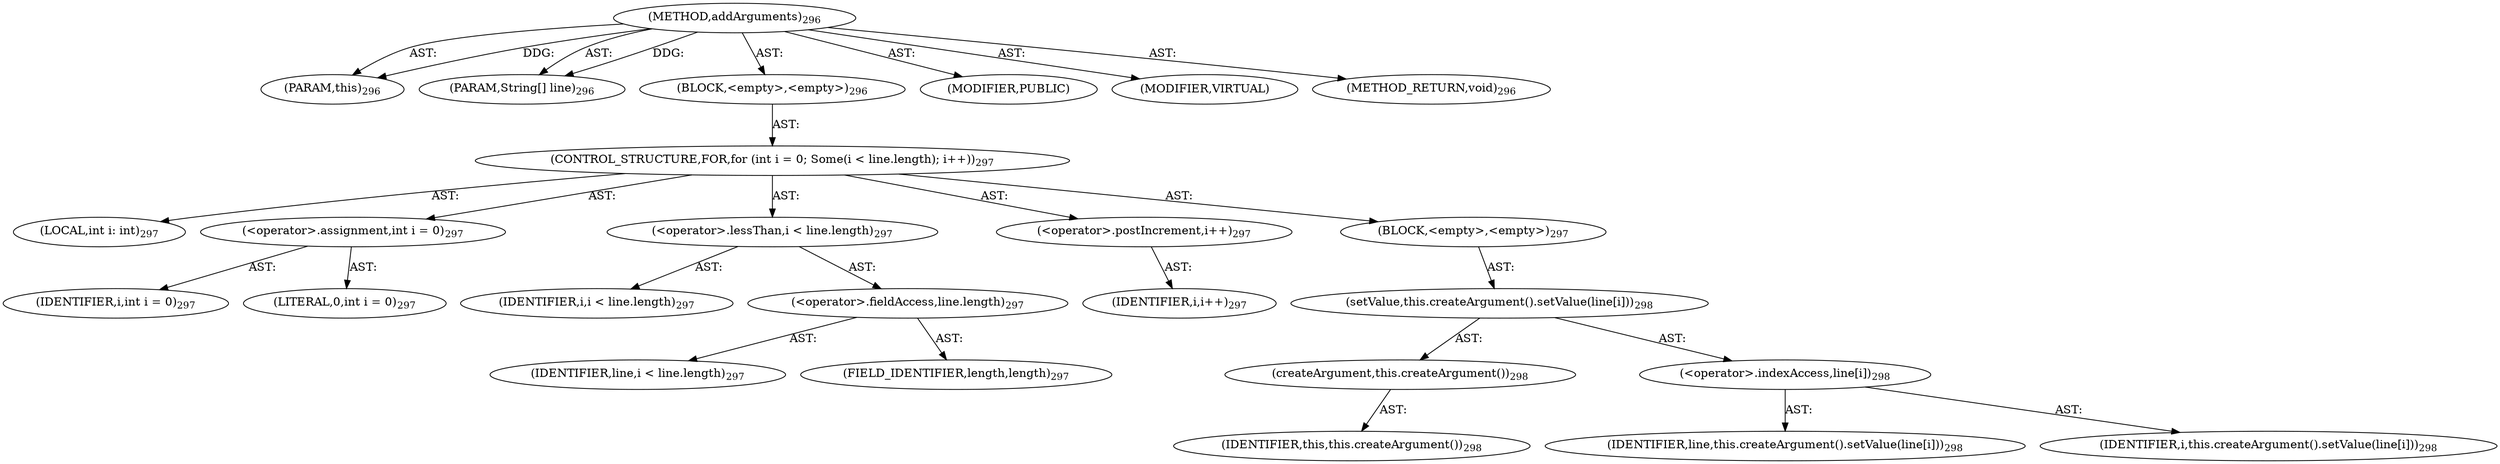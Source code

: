 digraph "addArguments" {  
"111669149711" [label = <(METHOD,addArguments)<SUB>296</SUB>> ]
"115964116997" [label = <(PARAM,this)<SUB>296</SUB>> ]
"115964117025" [label = <(PARAM,String[] line)<SUB>296</SUB>> ]
"25769803799" [label = <(BLOCK,&lt;empty&gt;,&lt;empty&gt;)<SUB>296</SUB>> ]
"47244640264" [label = <(CONTROL_STRUCTURE,FOR,for (int i = 0; Some(i &lt; line.length); i++))<SUB>297</SUB>> ]
"94489280518" [label = <(LOCAL,int i: int)<SUB>297</SUB>> ]
"30064771177" [label = <(&lt;operator&gt;.assignment,int i = 0)<SUB>297</SUB>> ]
"68719476816" [label = <(IDENTIFIER,i,int i = 0)<SUB>297</SUB>> ]
"90194313235" [label = <(LITERAL,0,int i = 0)<SUB>297</SUB>> ]
"30064771178" [label = <(&lt;operator&gt;.lessThan,i &lt; line.length)<SUB>297</SUB>> ]
"68719476817" [label = <(IDENTIFIER,i,i &lt; line.length)<SUB>297</SUB>> ]
"30064771179" [label = <(&lt;operator&gt;.fieldAccess,line.length)<SUB>297</SUB>> ]
"68719476818" [label = <(IDENTIFIER,line,i &lt; line.length)<SUB>297</SUB>> ]
"55834574881" [label = <(FIELD_IDENTIFIER,length,length)<SUB>297</SUB>> ]
"30064771180" [label = <(&lt;operator&gt;.postIncrement,i++)<SUB>297</SUB>> ]
"68719476819" [label = <(IDENTIFIER,i,i++)<SUB>297</SUB>> ]
"25769803800" [label = <(BLOCK,&lt;empty&gt;,&lt;empty&gt;)<SUB>297</SUB>> ]
"30064771181" [label = <(setValue,this.createArgument().setValue(line[i]))<SUB>298</SUB>> ]
"30064771182" [label = <(createArgument,this.createArgument())<SUB>298</SUB>> ]
"68719476742" [label = <(IDENTIFIER,this,this.createArgument())<SUB>298</SUB>> ]
"30064771183" [label = <(&lt;operator&gt;.indexAccess,line[i])<SUB>298</SUB>> ]
"68719476820" [label = <(IDENTIFIER,line,this.createArgument().setValue(line[i]))<SUB>298</SUB>> ]
"68719476821" [label = <(IDENTIFIER,i,this.createArgument().setValue(line[i]))<SUB>298</SUB>> ]
"133143986214" [label = <(MODIFIER,PUBLIC)> ]
"133143986215" [label = <(MODIFIER,VIRTUAL)> ]
"128849018895" [label = <(METHOD_RETURN,void)<SUB>296</SUB>> ]
  "111669149711" -> "115964116997"  [ label = "AST: "] 
  "111669149711" -> "115964117025"  [ label = "AST: "] 
  "111669149711" -> "25769803799"  [ label = "AST: "] 
  "111669149711" -> "133143986214"  [ label = "AST: "] 
  "111669149711" -> "133143986215"  [ label = "AST: "] 
  "111669149711" -> "128849018895"  [ label = "AST: "] 
  "25769803799" -> "47244640264"  [ label = "AST: "] 
  "47244640264" -> "94489280518"  [ label = "AST: "] 
  "47244640264" -> "30064771177"  [ label = "AST: "] 
  "47244640264" -> "30064771178"  [ label = "AST: "] 
  "47244640264" -> "30064771180"  [ label = "AST: "] 
  "47244640264" -> "25769803800"  [ label = "AST: "] 
  "30064771177" -> "68719476816"  [ label = "AST: "] 
  "30064771177" -> "90194313235"  [ label = "AST: "] 
  "30064771178" -> "68719476817"  [ label = "AST: "] 
  "30064771178" -> "30064771179"  [ label = "AST: "] 
  "30064771179" -> "68719476818"  [ label = "AST: "] 
  "30064771179" -> "55834574881"  [ label = "AST: "] 
  "30064771180" -> "68719476819"  [ label = "AST: "] 
  "25769803800" -> "30064771181"  [ label = "AST: "] 
  "30064771181" -> "30064771182"  [ label = "AST: "] 
  "30064771181" -> "30064771183"  [ label = "AST: "] 
  "30064771182" -> "68719476742"  [ label = "AST: "] 
  "30064771183" -> "68719476820"  [ label = "AST: "] 
  "30064771183" -> "68719476821"  [ label = "AST: "] 
  "111669149711" -> "115964116997"  [ label = "DDG: "] 
  "111669149711" -> "115964117025"  [ label = "DDG: "] 
}
